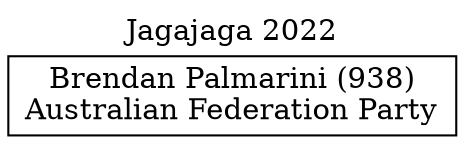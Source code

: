 // House preference flow
digraph "Brendan Palmarini (938)_Jagajaga_2022" {
	graph [label="Jagajaga 2022" labelloc=t mclimit=10]
	node [shape=box]
	"Brendan Palmarini (938)" [label="Brendan Palmarini (938)
Australian Federation Party"]
}

